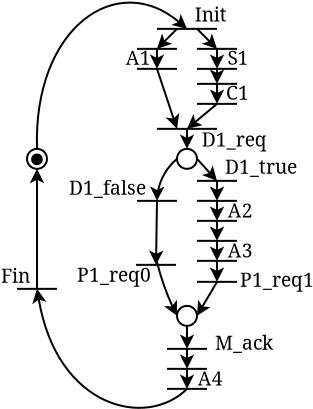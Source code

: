 <?xml version="1.0" encoding="UTF-8"?>
<dia:diagram xmlns:dia="http://www.lysator.liu.se/~alla/dia/">
  <dia:layer name="Background" visible="true">
    <dia:object type="Standard - Line" version="0" id="O0">
      <dia:attribute name="obj_pos">
        <dia:point val="21.5,7"/>
      </dia:attribute>
      <dia:attribute name="obj_bb">
        <dia:rectangle val="18.45,6.95;21.55,7.05"/>
      </dia:attribute>
      <dia:attribute name="conn_endpoints">
        <dia:point val="21.5,7"/>
        <dia:point val="18.5,7"/>
      </dia:attribute>
      <dia:attribute name="numcp">
        <dia:int val="1"/>
      </dia:attribute>
    </dia:object>
    <dia:object type="Standard - Line" version="0" id="O1">
      <dia:attribute name="obj_pos">
        <dia:point val="20,21.85"/>
      </dia:attribute>
      <dia:attribute name="obj_bb">
        <dia:rectangle val="19.5,21.8;20.5,23.05"/>
      </dia:attribute>
      <dia:attribute name="conn_endpoints">
        <dia:point val="20,21.85"/>
        <dia:point val="20,23"/>
      </dia:attribute>
      <dia:attribute name="numcp">
        <dia:int val="1"/>
      </dia:attribute>
      <dia:attribute name="end_arrow">
        <dia:enum val="22"/>
      </dia:attribute>
      <dia:attribute name="end_arrow_length">
        <dia:real val="0.5"/>
      </dia:attribute>
      <dia:attribute name="end_arrow_width">
        <dia:real val="0.5"/>
      </dia:attribute>
      <dia:connections>
        <dia:connection handle="0" to="O14" connection="0"/>
      </dia:connections>
    </dia:object>
    <dia:object type="Standard - Line" version="0" id="O2">
      <dia:attribute name="obj_pos">
        <dia:point val="19.5,7"/>
      </dia:attribute>
      <dia:attribute name="obj_bb">
        <dia:rectangle val="18.111,6.929;19.571,8.389"/>
      </dia:attribute>
      <dia:attribute name="conn_endpoints">
        <dia:point val="19.5,7"/>
        <dia:point val="18.5,8"/>
      </dia:attribute>
      <dia:attribute name="numcp">
        <dia:int val="1"/>
      </dia:attribute>
      <dia:attribute name="end_arrow">
        <dia:enum val="22"/>
      </dia:attribute>
      <dia:attribute name="end_arrow_length">
        <dia:real val="0.5"/>
      </dia:attribute>
      <dia:attribute name="end_arrow_width">
        <dia:real val="0.5"/>
      </dia:attribute>
      <dia:connections>
        <dia:connection handle="1" to="O3" connection="0"/>
      </dia:connections>
    </dia:object>
    <dia:object type="Standard - Line" version="0" id="O3">
      <dia:attribute name="obj_pos">
        <dia:point val="19.5,8"/>
      </dia:attribute>
      <dia:attribute name="obj_bb">
        <dia:rectangle val="17.45,7.95;19.55,8.05"/>
      </dia:attribute>
      <dia:attribute name="conn_endpoints">
        <dia:point val="19.5,8"/>
        <dia:point val="17.5,8"/>
      </dia:attribute>
      <dia:attribute name="numcp">
        <dia:int val="1"/>
      </dia:attribute>
    </dia:object>
    <dia:object type="Standard - Line" version="0" id="O4">
      <dia:attribute name="obj_pos">
        <dia:point val="18.5,8"/>
      </dia:attribute>
      <dia:attribute name="obj_bb">
        <dia:rectangle val="18,7.95;19,9.05"/>
      </dia:attribute>
      <dia:attribute name="conn_endpoints">
        <dia:point val="18.5,8"/>
        <dia:point val="18.5,9"/>
      </dia:attribute>
      <dia:attribute name="numcp">
        <dia:int val="1"/>
      </dia:attribute>
      <dia:attribute name="end_arrow">
        <dia:enum val="22"/>
      </dia:attribute>
      <dia:attribute name="end_arrow_length">
        <dia:real val="0.5"/>
      </dia:attribute>
      <dia:attribute name="end_arrow_width">
        <dia:real val="0.5"/>
      </dia:attribute>
      <dia:connections>
        <dia:connection handle="0" to="O3" connection="0"/>
        <dia:connection handle="1" to="O5" connection="0"/>
      </dia:connections>
    </dia:object>
    <dia:object type="Standard - Line" version="0" id="O5">
      <dia:attribute name="obj_pos">
        <dia:point val="19.5,9"/>
      </dia:attribute>
      <dia:attribute name="obj_bb">
        <dia:rectangle val="17.45,8.95;19.55,9.05"/>
      </dia:attribute>
      <dia:attribute name="conn_endpoints">
        <dia:point val="19.5,9"/>
        <dia:point val="17.5,9"/>
      </dia:attribute>
      <dia:attribute name="numcp">
        <dia:int val="1"/>
      </dia:attribute>
    </dia:object>
    <dia:object type="Standard - Line" version="0" id="O6">
      <dia:attribute name="obj_pos">
        <dia:point val="20.5,7"/>
      </dia:attribute>
      <dia:attribute name="obj_bb">
        <dia:rectangle val="20.429,6.929;21.889,8.389"/>
      </dia:attribute>
      <dia:attribute name="conn_endpoints">
        <dia:point val="20.5,7"/>
        <dia:point val="21.5,8"/>
      </dia:attribute>
      <dia:attribute name="numcp">
        <dia:int val="1"/>
      </dia:attribute>
      <dia:attribute name="end_arrow">
        <dia:enum val="22"/>
      </dia:attribute>
      <dia:attribute name="end_arrow_length">
        <dia:real val="0.5"/>
      </dia:attribute>
      <dia:attribute name="end_arrow_width">
        <dia:real val="0.5"/>
      </dia:attribute>
      <dia:connections>
        <dia:connection handle="1" to="O7" connection="0"/>
      </dia:connections>
    </dia:object>
    <dia:object type="Standard - Line" version="0" id="O7">
      <dia:attribute name="obj_pos">
        <dia:point val="22.5,8"/>
      </dia:attribute>
      <dia:attribute name="obj_bb">
        <dia:rectangle val="20.45,7.95;22.55,8.05"/>
      </dia:attribute>
      <dia:attribute name="conn_endpoints">
        <dia:point val="22.5,8"/>
        <dia:point val="20.5,8"/>
      </dia:attribute>
      <dia:attribute name="numcp">
        <dia:int val="1"/>
      </dia:attribute>
    </dia:object>
    <dia:object type="Standard - Line" version="0" id="O8">
      <dia:attribute name="obj_pos">
        <dia:point val="21.5,8"/>
      </dia:attribute>
      <dia:attribute name="obj_bb">
        <dia:rectangle val="21,7.95;22,9.05"/>
      </dia:attribute>
      <dia:attribute name="conn_endpoints">
        <dia:point val="21.5,8"/>
        <dia:point val="21.5,9"/>
      </dia:attribute>
      <dia:attribute name="numcp">
        <dia:int val="1"/>
      </dia:attribute>
      <dia:attribute name="end_arrow">
        <dia:enum val="22"/>
      </dia:attribute>
      <dia:attribute name="end_arrow_length">
        <dia:real val="0.5"/>
      </dia:attribute>
      <dia:attribute name="end_arrow_width">
        <dia:real val="0.5"/>
      </dia:attribute>
      <dia:connections>
        <dia:connection handle="0" to="O7" connection="0"/>
        <dia:connection handle="1" to="O9" connection="0"/>
      </dia:connections>
    </dia:object>
    <dia:object type="Standard - Line" version="0" id="O9">
      <dia:attribute name="obj_pos">
        <dia:point val="22.5,9"/>
      </dia:attribute>
      <dia:attribute name="obj_bb">
        <dia:rectangle val="20.45,8.95;22.55,9.05"/>
      </dia:attribute>
      <dia:attribute name="conn_endpoints">
        <dia:point val="22.5,9"/>
        <dia:point val="20.5,9"/>
      </dia:attribute>
      <dia:attribute name="numcp">
        <dia:int val="1"/>
      </dia:attribute>
    </dia:object>
    <dia:object type="Standard - Line" version="0" id="O10">
      <dia:attribute name="obj_pos">
        <dia:point val="21.5,9"/>
      </dia:attribute>
      <dia:attribute name="obj_bb">
        <dia:rectangle val="21,8.95;22,9.8"/>
      </dia:attribute>
      <dia:attribute name="conn_endpoints">
        <dia:point val="21.5,9"/>
        <dia:point val="21.5,9.75"/>
      </dia:attribute>
      <dia:attribute name="numcp">
        <dia:int val="1"/>
      </dia:attribute>
      <dia:attribute name="end_arrow">
        <dia:enum val="22"/>
      </dia:attribute>
      <dia:attribute name="end_arrow_length">
        <dia:real val="0.5"/>
      </dia:attribute>
      <dia:attribute name="end_arrow_width">
        <dia:real val="0.5"/>
      </dia:attribute>
      <dia:connections>
        <dia:connection handle="0" to="O9" connection="0"/>
        <dia:connection handle="1" to="O11" connection="0"/>
      </dia:connections>
    </dia:object>
    <dia:object type="Standard - Line" version="0" id="O11">
      <dia:attribute name="obj_pos">
        <dia:point val="22.5,9.75"/>
      </dia:attribute>
      <dia:attribute name="obj_bb">
        <dia:rectangle val="20.45,9.7;22.55,9.8"/>
      </dia:attribute>
      <dia:attribute name="conn_endpoints">
        <dia:point val="22.5,9.75"/>
        <dia:point val="20.5,9.75"/>
      </dia:attribute>
      <dia:attribute name="numcp">
        <dia:int val="1"/>
      </dia:attribute>
    </dia:object>
    <dia:object type="Standard - Line" version="0" id="O12">
      <dia:attribute name="obj_pos">
        <dia:point val="21.5,9.75"/>
      </dia:attribute>
      <dia:attribute name="obj_bb">
        <dia:rectangle val="21,9.7;22,10.8"/>
      </dia:attribute>
      <dia:attribute name="conn_endpoints">
        <dia:point val="21.5,9.75"/>
        <dia:point val="21.5,10.75"/>
      </dia:attribute>
      <dia:attribute name="numcp">
        <dia:int val="1"/>
      </dia:attribute>
      <dia:attribute name="end_arrow">
        <dia:enum val="22"/>
      </dia:attribute>
      <dia:attribute name="end_arrow_length">
        <dia:real val="0.5"/>
      </dia:attribute>
      <dia:attribute name="end_arrow_width">
        <dia:real val="0.5"/>
      </dia:attribute>
      <dia:connections>
        <dia:connection handle="0" to="O11" connection="0"/>
        <dia:connection handle="1" to="O44" connection="0"/>
      </dia:connections>
    </dia:object>
    <dia:object type="Standard - Line" version="0" id="O13">
      <dia:attribute name="obj_pos">
        <dia:point val="18.5,9"/>
      </dia:attribute>
      <dia:attribute name="obj_bb">
        <dia:rectangle val="18.437,8.937;19.99,12.206"/>
      </dia:attribute>
      <dia:attribute name="conn_endpoints">
        <dia:point val="18.5,9"/>
        <dia:point val="19.5,12"/>
      </dia:attribute>
      <dia:attribute name="numcp">
        <dia:int val="1"/>
      </dia:attribute>
      <dia:attribute name="end_arrow">
        <dia:enum val="22"/>
      </dia:attribute>
      <dia:attribute name="end_arrow_length">
        <dia:real val="0.5"/>
      </dia:attribute>
      <dia:attribute name="end_arrow_width">
        <dia:real val="0.5"/>
      </dia:attribute>
      <dia:connections>
        <dia:connection handle="0" to="O5" connection="0"/>
      </dia:connections>
    </dia:object>
    <dia:object type="Geometric - Perfect Circle" version="0" id="O14">
      <dia:attribute name="obj_pos">
        <dia:point val="19.5,20.85"/>
      </dia:attribute>
      <dia:attribute name="obj_bb">
        <dia:rectangle val="19.45,20.8;20.55,21.9"/>
      </dia:attribute>
      <dia:attribute name="elem_corner">
        <dia:point val="19.5,20.85"/>
      </dia:attribute>
      <dia:attribute name="elem_width">
        <dia:real val="1"/>
      </dia:attribute>
      <dia:attribute name="elem_height">
        <dia:real val="1"/>
      </dia:attribute>
      <dia:attribute name="line_width">
        <dia:real val="0.1"/>
      </dia:attribute>
      <dia:attribute name="line_colour">
        <dia:color val="#000000"/>
      </dia:attribute>
      <dia:attribute name="fill_colour">
        <dia:color val="#ffffff"/>
      </dia:attribute>
      <dia:attribute name="show_background">
        <dia:boolean val="true"/>
      </dia:attribute>
      <dia:attribute name="line_style">
        <dia:enum val="0"/>
        <dia:real val="1"/>
      </dia:attribute>
      <dia:attribute name="flip_horizontal">
        <dia:boolean val="false"/>
      </dia:attribute>
      <dia:attribute name="flip_vertical">
        <dia:boolean val="false"/>
      </dia:attribute>
    </dia:object>
    <dia:object type="Geometric - Perfect Circle" version="0" id="O15">
      <dia:attribute name="obj_pos">
        <dia:point val="19.5,13"/>
      </dia:attribute>
      <dia:attribute name="obj_bb">
        <dia:rectangle val="19.45,12.95;20.55,14.05"/>
      </dia:attribute>
      <dia:attribute name="elem_corner">
        <dia:point val="19.5,13"/>
      </dia:attribute>
      <dia:attribute name="elem_width">
        <dia:real val="1"/>
      </dia:attribute>
      <dia:attribute name="elem_height">
        <dia:real val="1"/>
      </dia:attribute>
      <dia:attribute name="line_width">
        <dia:real val="0.1"/>
      </dia:attribute>
      <dia:attribute name="line_colour">
        <dia:color val="#000000"/>
      </dia:attribute>
      <dia:attribute name="fill_colour">
        <dia:color val="#ffffff"/>
      </dia:attribute>
      <dia:attribute name="show_background">
        <dia:boolean val="true"/>
      </dia:attribute>
      <dia:attribute name="line_style">
        <dia:enum val="0"/>
        <dia:real val="1"/>
      </dia:attribute>
      <dia:attribute name="flip_horizontal">
        <dia:boolean val="false"/>
      </dia:attribute>
      <dia:attribute name="flip_vertical">
        <dia:boolean val="false"/>
      </dia:attribute>
    </dia:object>
    <dia:object type="Standard - Line" version="0" id="O16">
      <dia:attribute name="obj_pos">
        <dia:point val="20.5,13.5"/>
      </dia:attribute>
      <dia:attribute name="obj_bb">
        <dia:rectangle val="20.429,13.429;21.904,14.973"/>
      </dia:attribute>
      <dia:attribute name="conn_endpoints">
        <dia:point val="20.5,13.5"/>
        <dia:point val="21.5,14.6"/>
      </dia:attribute>
      <dia:attribute name="numcp">
        <dia:int val="1"/>
      </dia:attribute>
      <dia:attribute name="end_arrow">
        <dia:enum val="22"/>
      </dia:attribute>
      <dia:attribute name="end_arrow_length">
        <dia:real val="0.5"/>
      </dia:attribute>
      <dia:attribute name="end_arrow_width">
        <dia:real val="0.5"/>
      </dia:attribute>
      <dia:connections>
        <dia:connection handle="0" to="O15" connection="3"/>
        <dia:connection handle="1" to="O17" connection="0"/>
      </dia:connections>
    </dia:object>
    <dia:object type="Standard - Line" version="0" id="O17">
      <dia:attribute name="obj_pos">
        <dia:point val="22.5,14.6"/>
      </dia:attribute>
      <dia:attribute name="obj_bb">
        <dia:rectangle val="20.45,14.55;22.55,14.65"/>
      </dia:attribute>
      <dia:attribute name="conn_endpoints">
        <dia:point val="22.5,14.6"/>
        <dia:point val="20.5,14.6"/>
      </dia:attribute>
      <dia:attribute name="numcp">
        <dia:int val="1"/>
      </dia:attribute>
    </dia:object>
    <dia:object type="Standard - Line" version="0" id="O18">
      <dia:attribute name="obj_pos">
        <dia:point val="21.5,14.6"/>
      </dia:attribute>
      <dia:attribute name="obj_bb">
        <dia:rectangle val="21,14.55;22,15.65"/>
      </dia:attribute>
      <dia:attribute name="conn_endpoints">
        <dia:point val="21.5,14.6"/>
        <dia:point val="21.5,15.6"/>
      </dia:attribute>
      <dia:attribute name="numcp">
        <dia:int val="1"/>
      </dia:attribute>
      <dia:attribute name="end_arrow">
        <dia:enum val="22"/>
      </dia:attribute>
      <dia:attribute name="end_arrow_length">
        <dia:real val="0.5"/>
      </dia:attribute>
      <dia:attribute name="end_arrow_width">
        <dia:real val="0.5"/>
      </dia:attribute>
      <dia:connections>
        <dia:connection handle="0" to="O17" connection="0"/>
        <dia:connection handle="1" to="O19" connection="0"/>
      </dia:connections>
    </dia:object>
    <dia:object type="Standard - Line" version="0" id="O19">
      <dia:attribute name="obj_pos">
        <dia:point val="22.5,15.6"/>
      </dia:attribute>
      <dia:attribute name="obj_bb">
        <dia:rectangle val="20.45,15.55;22.55,15.65"/>
      </dia:attribute>
      <dia:attribute name="conn_endpoints">
        <dia:point val="22.5,15.6"/>
        <dia:point val="20.5,15.6"/>
      </dia:attribute>
      <dia:attribute name="numcp">
        <dia:int val="1"/>
      </dia:attribute>
    </dia:object>
    <dia:object type="Standard - Line" version="0" id="O20">
      <dia:attribute name="obj_pos">
        <dia:point val="21.5,16.6"/>
      </dia:attribute>
      <dia:attribute name="obj_bb">
        <dia:rectangle val="21,16.55;22,17.65"/>
      </dia:attribute>
      <dia:attribute name="conn_endpoints">
        <dia:point val="21.5,16.6"/>
        <dia:point val="21.5,17.6"/>
      </dia:attribute>
      <dia:attribute name="numcp">
        <dia:int val="1"/>
      </dia:attribute>
      <dia:attribute name="end_arrow">
        <dia:enum val="22"/>
      </dia:attribute>
      <dia:attribute name="end_arrow_length">
        <dia:real val="0.5"/>
      </dia:attribute>
      <dia:attribute name="end_arrow_width">
        <dia:real val="0.5"/>
      </dia:attribute>
      <dia:connections>
        <dia:connection handle="0" to="O33" connection="0"/>
        <dia:connection handle="1" to="O21" connection="0"/>
      </dia:connections>
    </dia:object>
    <dia:object type="Standard - Line" version="0" id="O21">
      <dia:attribute name="obj_pos">
        <dia:point val="22.5,17.6"/>
      </dia:attribute>
      <dia:attribute name="obj_bb">
        <dia:rectangle val="20.45,17.55;22.55,17.65"/>
      </dia:attribute>
      <dia:attribute name="conn_endpoints">
        <dia:point val="22.5,17.6"/>
        <dia:point val="20.5,17.6"/>
      </dia:attribute>
      <dia:attribute name="numcp">
        <dia:int val="1"/>
      </dia:attribute>
    </dia:object>
    <dia:object type="Standard - Line" version="0" id="O22">
      <dia:attribute name="obj_pos">
        <dia:point val="21.5,17.6"/>
      </dia:attribute>
      <dia:attribute name="obj_bb">
        <dia:rectangle val="21,17.55;22,18.65"/>
      </dia:attribute>
      <dia:attribute name="conn_endpoints">
        <dia:point val="21.5,17.6"/>
        <dia:point val="21.5,18.6"/>
      </dia:attribute>
      <dia:attribute name="numcp">
        <dia:int val="1"/>
      </dia:attribute>
      <dia:attribute name="end_arrow">
        <dia:enum val="22"/>
      </dia:attribute>
      <dia:attribute name="end_arrow_length">
        <dia:real val="0.5"/>
      </dia:attribute>
      <dia:attribute name="end_arrow_width">
        <dia:real val="0.5"/>
      </dia:attribute>
      <dia:connections>
        <dia:connection handle="0" to="O21" connection="0"/>
        <dia:connection handle="1" to="O23" connection="0"/>
      </dia:connections>
    </dia:object>
    <dia:object type="Standard - Line" version="0" id="O23">
      <dia:attribute name="obj_pos">
        <dia:point val="22.5,18.6"/>
      </dia:attribute>
      <dia:attribute name="obj_bb">
        <dia:rectangle val="20.45,18.55;22.55,18.65"/>
      </dia:attribute>
      <dia:attribute name="conn_endpoints">
        <dia:point val="22.5,18.6"/>
        <dia:point val="20.5,18.6"/>
      </dia:attribute>
      <dia:attribute name="numcp">
        <dia:int val="1"/>
      </dia:attribute>
    </dia:object>
    <dia:object type="Standard - Line" version="0" id="O24">
      <dia:attribute name="obj_pos">
        <dia:point val="21.5,18.6"/>
      </dia:attribute>
      <dia:attribute name="obj_bb">
        <dia:rectangle val="21,18.55;22,19.7"/>
      </dia:attribute>
      <dia:attribute name="conn_endpoints">
        <dia:point val="21.5,18.6"/>
        <dia:point val="21.5,19.65"/>
      </dia:attribute>
      <dia:attribute name="numcp">
        <dia:int val="1"/>
      </dia:attribute>
      <dia:attribute name="end_arrow">
        <dia:enum val="22"/>
      </dia:attribute>
      <dia:attribute name="end_arrow_length">
        <dia:real val="0.5"/>
      </dia:attribute>
      <dia:attribute name="end_arrow_width">
        <dia:real val="0.5"/>
      </dia:attribute>
      <dia:connections>
        <dia:connection handle="0" to="O23" connection="0"/>
        <dia:connection handle="1" to="O56" connection="0"/>
      </dia:connections>
    </dia:object>
    <dia:object type="Standard - Arc" version="0" id="O25">
      <dia:attribute name="obj_pos">
        <dia:point val="19.5,13.5"/>
      </dia:attribute>
      <dia:attribute name="obj_bb">
        <dia:rectangle val="18.027,13.433;19.567,15.86"/>
      </dia:attribute>
      <dia:attribute name="conn_endpoints">
        <dia:point val="19.5,13.5"/>
        <dia:point val="18.5,15.6"/>
      </dia:attribute>
      <dia:attribute name="curve_distance">
        <dia:real val="0.254"/>
      </dia:attribute>
      <dia:attribute name="end_arrow">
        <dia:enum val="22"/>
      </dia:attribute>
      <dia:attribute name="end_arrow_length">
        <dia:real val="0.5"/>
      </dia:attribute>
      <dia:attribute name="end_arrow_width">
        <dia:real val="0.5"/>
      </dia:attribute>
      <dia:connections>
        <dia:connection handle="0" to="O15" connection="2"/>
        <dia:connection handle="1" to="O30" connection="0"/>
      </dia:connections>
    </dia:object>
    <dia:object type="Standard - Line" version="0" id="O26">
      <dia:attribute name="obj_pos">
        <dia:point val="13.5,20"/>
      </dia:attribute>
      <dia:attribute name="obj_bb">
        <dia:rectangle val="11.45,19.95;13.55,20.05"/>
      </dia:attribute>
      <dia:attribute name="conn_endpoints">
        <dia:point val="13.5,20"/>
        <dia:point val="11.5,20"/>
      </dia:attribute>
      <dia:attribute name="numcp">
        <dia:int val="1"/>
      </dia:attribute>
    </dia:object>
    <dia:object type="Standard - Text" version="1" id="O27">
      <dia:attribute name="obj_pos">
        <dia:point val="17.55,8.8"/>
      </dia:attribute>
      <dia:attribute name="obj_bb">
        <dia:rectangle val="16.955,7.987;18.145,9.395"/>
      </dia:attribute>
      <dia:attribute name="text">
        <dia:composite type="text">
          <dia:attribute name="string">
            <dia:string>#A1#</dia:string>
          </dia:attribute>
          <dia:attribute name="font">
            <dia:font family="serif" style="0" name="Times-Roman"/>
          </dia:attribute>
          <dia:attribute name="height">
            <dia:real val="1.2"/>
          </dia:attribute>
          <dia:attribute name="pos">
            <dia:point val="17.55,8.8"/>
          </dia:attribute>
          <dia:attribute name="color">
            <dia:color val="#000000"/>
          </dia:attribute>
          <dia:attribute name="alignment">
            <dia:enum val="1"/>
          </dia:attribute>
        </dia:composite>
      </dia:attribute>
      <dia:attribute name="valign">
        <dia:enum val="3"/>
      </dia:attribute>
    </dia:object>
    <dia:object type="Standard - Text" version="1" id="O28">
      <dia:attribute name="obj_pos">
        <dia:point val="22.55,8.8"/>
      </dia:attribute>
      <dia:attribute name="obj_bb">
        <dia:rectangle val="21.971,7.987;23.129,9.395"/>
      </dia:attribute>
      <dia:attribute name="text">
        <dia:composite type="text">
          <dia:attribute name="string">
            <dia:string>#S1#</dia:string>
          </dia:attribute>
          <dia:attribute name="font">
            <dia:font family="serif" style="0" name="Times-Roman"/>
          </dia:attribute>
          <dia:attribute name="height">
            <dia:real val="1.2"/>
          </dia:attribute>
          <dia:attribute name="pos">
            <dia:point val="22.55,8.8"/>
          </dia:attribute>
          <dia:attribute name="color">
            <dia:color val="#000000"/>
          </dia:attribute>
          <dia:attribute name="alignment">
            <dia:enum val="1"/>
          </dia:attribute>
        </dia:composite>
      </dia:attribute>
      <dia:attribute name="valign">
        <dia:enum val="3"/>
      </dia:attribute>
    </dia:object>
    <dia:object type="Standard - Text" version="1" id="O29">
      <dia:attribute name="obj_pos">
        <dia:point val="21.95,10.55"/>
      </dia:attribute>
      <dia:attribute name="obj_bb">
        <dia:rectangle val="21.95,9.738;23.177,11.145"/>
      </dia:attribute>
      <dia:attribute name="text">
        <dia:composite type="text">
          <dia:attribute name="string">
            <dia:string>#C1#</dia:string>
          </dia:attribute>
          <dia:attribute name="font">
            <dia:font family="serif" style="0" name="Times-Roman"/>
          </dia:attribute>
          <dia:attribute name="height">
            <dia:real val="1.2"/>
          </dia:attribute>
          <dia:attribute name="pos">
            <dia:point val="21.95,10.55"/>
          </dia:attribute>
          <dia:attribute name="color">
            <dia:color val="#000000"/>
          </dia:attribute>
          <dia:attribute name="alignment">
            <dia:enum val="0"/>
          </dia:attribute>
        </dia:composite>
      </dia:attribute>
      <dia:attribute name="valign">
        <dia:enum val="3"/>
      </dia:attribute>
    </dia:object>
    <dia:object type="Standard - Line" version="0" id="O30">
      <dia:attribute name="obj_pos">
        <dia:point val="19.5,15.6"/>
      </dia:attribute>
      <dia:attribute name="obj_bb">
        <dia:rectangle val="17.45,15.55;19.55,15.65"/>
      </dia:attribute>
      <dia:attribute name="conn_endpoints">
        <dia:point val="19.5,15.6"/>
        <dia:point val="17.5,15.6"/>
      </dia:attribute>
      <dia:attribute name="numcp">
        <dia:int val="1"/>
      </dia:attribute>
    </dia:object>
    <dia:object type="Standard - Arc" version="0" id="O31">
      <dia:attribute name="obj_pos">
        <dia:point val="18.5,18.665"/>
      </dia:attribute>
      <dia:attribute name="obj_bb">
        <dia:rectangle val="18.436,18.601;19.986,21.571"/>
      </dia:attribute>
      <dia:attribute name="conn_endpoints">
        <dia:point val="18.5,18.665"/>
        <dia:point val="19.5,21.35"/>
      </dia:attribute>
      <dia:attribute name="curve_distance">
        <dia:real val="0.081"/>
      </dia:attribute>
      <dia:attribute name="end_arrow">
        <dia:enum val="22"/>
      </dia:attribute>
      <dia:attribute name="end_arrow_length">
        <dia:real val="0.5"/>
      </dia:attribute>
      <dia:attribute name="end_arrow_width">
        <dia:real val="0.5"/>
      </dia:attribute>
      <dia:connections>
        <dia:connection handle="1" to="O14" connection="2"/>
      </dia:connections>
    </dia:object>
    <dia:object type="Standard - Line" version="0" id="O32">
      <dia:attribute name="obj_pos">
        <dia:point val="21.5,15.6"/>
      </dia:attribute>
      <dia:attribute name="obj_bb">
        <dia:rectangle val="21,15.55;22,16.65"/>
      </dia:attribute>
      <dia:attribute name="conn_endpoints">
        <dia:point val="21.5,15.6"/>
        <dia:point val="21.5,16.6"/>
      </dia:attribute>
      <dia:attribute name="numcp">
        <dia:int val="1"/>
      </dia:attribute>
      <dia:attribute name="end_arrow">
        <dia:enum val="22"/>
      </dia:attribute>
      <dia:attribute name="end_arrow_length">
        <dia:real val="0.5"/>
      </dia:attribute>
      <dia:attribute name="end_arrow_width">
        <dia:real val="0.5"/>
      </dia:attribute>
      <dia:connections>
        <dia:connection handle="0" to="O19" connection="0"/>
        <dia:connection handle="1" to="O33" connection="0"/>
      </dia:connections>
    </dia:object>
    <dia:object type="Standard - Line" version="0" id="O33">
      <dia:attribute name="obj_pos">
        <dia:point val="22.5,16.6"/>
      </dia:attribute>
      <dia:attribute name="obj_bb">
        <dia:rectangle val="20.45,16.55;22.55,16.65"/>
      </dia:attribute>
      <dia:attribute name="conn_endpoints">
        <dia:point val="22.5,16.6"/>
        <dia:point val="20.5,16.6"/>
      </dia:attribute>
      <dia:attribute name="numcp">
        <dia:int val="1"/>
      </dia:attribute>
    </dia:object>
    <dia:object type="Standard - Text" version="1" id="O34">
      <dia:attribute name="obj_pos">
        <dia:point val="21.9,14.25"/>
      </dia:attribute>
      <dia:attribute name="obj_bb">
        <dia:rectangle val="21.9,13.438;25.448,14.845"/>
      </dia:attribute>
      <dia:attribute name="text">
        <dia:composite type="text">
          <dia:attribute name="string">
            <dia:string>#D1_true#</dia:string>
          </dia:attribute>
          <dia:attribute name="font">
            <dia:font family="serif" style="0" name="Times-Roman"/>
          </dia:attribute>
          <dia:attribute name="height">
            <dia:real val="1.2"/>
          </dia:attribute>
          <dia:attribute name="pos">
            <dia:point val="21.9,14.25"/>
          </dia:attribute>
          <dia:attribute name="color">
            <dia:color val="#000000"/>
          </dia:attribute>
          <dia:attribute name="alignment">
            <dia:enum val="0"/>
          </dia:attribute>
        </dia:composite>
      </dia:attribute>
      <dia:attribute name="valign">
        <dia:enum val="3"/>
      </dia:attribute>
    </dia:object>
    <dia:object type="Standard - Text" version="1" id="O35">
      <dia:attribute name="obj_pos">
        <dia:point val="17.95,15.3"/>
      </dia:attribute>
      <dia:attribute name="obj_bb">
        <dia:rectangle val="14.158,14.488;17.95,15.895"/>
      </dia:attribute>
      <dia:attribute name="text">
        <dia:composite type="text">
          <dia:attribute name="string">
            <dia:string>#D1_false#</dia:string>
          </dia:attribute>
          <dia:attribute name="font">
            <dia:font family="serif" style="0" name="Times-Roman"/>
          </dia:attribute>
          <dia:attribute name="height">
            <dia:real val="1.2"/>
          </dia:attribute>
          <dia:attribute name="pos">
            <dia:point val="17.95,15.3"/>
          </dia:attribute>
          <dia:attribute name="color">
            <dia:color val="#000000"/>
          </dia:attribute>
          <dia:attribute name="alignment">
            <dia:enum val="2"/>
          </dia:attribute>
        </dia:composite>
      </dia:attribute>
      <dia:attribute name="valign">
        <dia:enum val="3"/>
      </dia:attribute>
    </dia:object>
    <dia:object type="Standard - Text" version="1" id="O36">
      <dia:attribute name="obj_pos">
        <dia:point val="22.66,16.435"/>
      </dia:attribute>
      <dia:attribute name="obj_bb">
        <dia:rectangle val="22.065,15.623;23.255,17.03"/>
      </dia:attribute>
      <dia:attribute name="text">
        <dia:composite type="text">
          <dia:attribute name="string">
            <dia:string>#A2#</dia:string>
          </dia:attribute>
          <dia:attribute name="font">
            <dia:font family="serif" style="0" name="Times-Roman"/>
          </dia:attribute>
          <dia:attribute name="height">
            <dia:real val="1.2"/>
          </dia:attribute>
          <dia:attribute name="pos">
            <dia:point val="22.66,16.435"/>
          </dia:attribute>
          <dia:attribute name="color">
            <dia:color val="#000000"/>
          </dia:attribute>
          <dia:attribute name="alignment">
            <dia:enum val="1"/>
          </dia:attribute>
        </dia:composite>
      </dia:attribute>
      <dia:attribute name="valign">
        <dia:enum val="3"/>
      </dia:attribute>
    </dia:object>
    <dia:object type="Standard - Text" version="1" id="O37">
      <dia:attribute name="obj_pos">
        <dia:point val="22.66,18.435"/>
      </dia:attribute>
      <dia:attribute name="obj_bb">
        <dia:rectangle val="22.065,17.622;23.255,19.03"/>
      </dia:attribute>
      <dia:attribute name="text">
        <dia:composite type="text">
          <dia:attribute name="string">
            <dia:string>#A3#</dia:string>
          </dia:attribute>
          <dia:attribute name="font">
            <dia:font family="serif" style="0" name="Times-Roman"/>
          </dia:attribute>
          <dia:attribute name="height">
            <dia:real val="1.2"/>
          </dia:attribute>
          <dia:attribute name="pos">
            <dia:point val="22.66,18.435"/>
          </dia:attribute>
          <dia:attribute name="color">
            <dia:color val="#000000"/>
          </dia:attribute>
          <dia:attribute name="alignment">
            <dia:enum val="1"/>
          </dia:attribute>
        </dia:composite>
      </dia:attribute>
      <dia:attribute name="valign">
        <dia:enum val="3"/>
      </dia:attribute>
    </dia:object>
    <dia:object type="Standard - Text" version="1" id="O38">
      <dia:attribute name="obj_pos">
        <dia:point val="20.385,6.635"/>
      </dia:attribute>
      <dia:attribute name="obj_bb">
        <dia:rectangle val="20.385,5.822;21.925,7.23"/>
      </dia:attribute>
      <dia:attribute name="text">
        <dia:composite type="text">
          <dia:attribute name="string">
            <dia:string>#Init#</dia:string>
          </dia:attribute>
          <dia:attribute name="font">
            <dia:font family="serif" style="0" name="Times-Roman"/>
          </dia:attribute>
          <dia:attribute name="height">
            <dia:real val="1.2"/>
          </dia:attribute>
          <dia:attribute name="pos">
            <dia:point val="20.385,6.635"/>
          </dia:attribute>
          <dia:attribute name="color">
            <dia:color val="#000000"/>
          </dia:attribute>
          <dia:attribute name="alignment">
            <dia:enum val="0"/>
          </dia:attribute>
        </dia:composite>
      </dia:attribute>
      <dia:attribute name="valign">
        <dia:enum val="3"/>
      </dia:attribute>
    </dia:object>
    <dia:object type="Standard - Text" version="1" id="O39">
      <dia:attribute name="obj_pos">
        <dia:point val="10.7,19.7"/>
      </dia:attribute>
      <dia:attribute name="obj_bb">
        <dia:rectangle val="10.7,18.887;12.15,20.295"/>
      </dia:attribute>
      <dia:attribute name="text">
        <dia:composite type="text">
          <dia:attribute name="string">
            <dia:string>#Fin#</dia:string>
          </dia:attribute>
          <dia:attribute name="font">
            <dia:font family="serif" style="0" name="Times-Roman"/>
          </dia:attribute>
          <dia:attribute name="height">
            <dia:real val="1.2"/>
          </dia:attribute>
          <dia:attribute name="pos">
            <dia:point val="10.7,19.7"/>
          </dia:attribute>
          <dia:attribute name="color">
            <dia:color val="#000000"/>
          </dia:attribute>
          <dia:attribute name="alignment">
            <dia:enum val="0"/>
          </dia:attribute>
        </dia:composite>
      </dia:attribute>
      <dia:attribute name="valign">
        <dia:enum val="3"/>
      </dia:attribute>
    </dia:object>
    <dia:object type="Standard - BezierLine" version="0" id="O40">
      <dia:attribute name="obj_pos">
        <dia:point val="20,25"/>
      </dia:attribute>
      <dia:attribute name="obj_bb">
        <dia:rectangle val="11.999,19.869;20.071,25.986"/>
      </dia:attribute>
      <dia:attribute name="bez_points">
        <dia:point val="20,25"/>
        <dia:point val="18,27"/>
        <dia:point val="13.5,26"/>
        <dia:point val="12.5,20"/>
      </dia:attribute>
      <dia:attribute name="corner_types">
        <dia:enum val="0"/>
        <dia:enum val="0"/>
      </dia:attribute>
      <dia:attribute name="end_arrow">
        <dia:enum val="22"/>
      </dia:attribute>
      <dia:attribute name="end_arrow_length">
        <dia:real val="0.5"/>
      </dia:attribute>
      <dia:attribute name="end_arrow_width">
        <dia:real val="0.5"/>
      </dia:attribute>
      <dia:connections>
        <dia:connection handle="0" to="O53" connection="0"/>
        <dia:connection handle="3" to="O26" connection="0"/>
      </dia:connections>
    </dia:object>
    <dia:object type="Geometric - Perfect Circle" version="0" id="O41">
      <dia:attribute name="obj_pos">
        <dia:point val="12,13"/>
      </dia:attribute>
      <dia:attribute name="obj_bb">
        <dia:rectangle val="11.95,12.95;13.05,14.05"/>
      </dia:attribute>
      <dia:attribute name="elem_corner">
        <dia:point val="12,13"/>
      </dia:attribute>
      <dia:attribute name="elem_width">
        <dia:real val="1"/>
      </dia:attribute>
      <dia:attribute name="elem_height">
        <dia:real val="1"/>
      </dia:attribute>
      <dia:attribute name="line_width">
        <dia:real val="0.1"/>
      </dia:attribute>
      <dia:attribute name="line_colour">
        <dia:color val="#000000"/>
      </dia:attribute>
      <dia:attribute name="fill_colour">
        <dia:color val="#ffffff"/>
      </dia:attribute>
      <dia:attribute name="show_background">
        <dia:boolean val="true"/>
      </dia:attribute>
      <dia:attribute name="line_style">
        <dia:enum val="0"/>
        <dia:real val="1"/>
      </dia:attribute>
      <dia:attribute name="flip_horizontal">
        <dia:boolean val="false"/>
      </dia:attribute>
      <dia:attribute name="flip_vertical">
        <dia:boolean val="false"/>
      </dia:attribute>
    </dia:object>
    <dia:object type="Standard - Line" version="0" id="O42">
      <dia:attribute name="obj_pos">
        <dia:point val="12.5,20"/>
      </dia:attribute>
      <dia:attribute name="obj_bb">
        <dia:rectangle val="12,13.95;13,20.05"/>
      </dia:attribute>
      <dia:attribute name="conn_endpoints">
        <dia:point val="12.5,20"/>
        <dia:point val="12.5,14"/>
      </dia:attribute>
      <dia:attribute name="numcp">
        <dia:int val="1"/>
      </dia:attribute>
      <dia:attribute name="end_arrow">
        <dia:enum val="22"/>
      </dia:attribute>
      <dia:attribute name="end_arrow_length">
        <dia:real val="0.5"/>
      </dia:attribute>
      <dia:attribute name="end_arrow_width">
        <dia:real val="0.5"/>
      </dia:attribute>
      <dia:connections>
        <dia:connection handle="0" to="O26" connection="0"/>
        <dia:connection handle="1" to="O41" connection="0"/>
      </dia:connections>
    </dia:object>
    <dia:object type="Standard - BezierLine" version="0" id="O43">
      <dia:attribute name="obj_pos">
        <dia:point val="12.5,13"/>
      </dia:attribute>
      <dia:attribute name="obj_bb">
        <dia:rectangle val="12.443,5.765;20.363,13.052"/>
      </dia:attribute>
      <dia:attribute name="bez_points">
        <dia:point val="12.5,13"/>
        <dia:point val="12.3,6.95"/>
        <dia:point val="16.5,4"/>
        <dia:point val="20,7"/>
      </dia:attribute>
      <dia:attribute name="corner_types">
        <dia:enum val="0"/>
        <dia:enum val="0"/>
      </dia:attribute>
      <dia:attribute name="end_arrow">
        <dia:enum val="22"/>
      </dia:attribute>
      <dia:attribute name="end_arrow_length">
        <dia:real val="0.5"/>
      </dia:attribute>
      <dia:attribute name="end_arrow_width">
        <dia:real val="0.5"/>
      </dia:attribute>
      <dia:connections>
        <dia:connection handle="0" to="O41" connection="1"/>
        <dia:connection handle="3" to="O0" connection="0"/>
      </dia:connections>
    </dia:object>
    <dia:object type="Standard - Line" version="0" id="O44">
      <dia:attribute name="obj_pos">
        <dia:point val="22.5,10.75"/>
      </dia:attribute>
      <dia:attribute name="obj_bb">
        <dia:rectangle val="20.45,10.7;22.55,10.8"/>
      </dia:attribute>
      <dia:attribute name="conn_endpoints">
        <dia:point val="22.5,10.75"/>
        <dia:point val="20.5,10.75"/>
      </dia:attribute>
      <dia:attribute name="numcp">
        <dia:int val="1"/>
      </dia:attribute>
    </dia:object>
    <dia:object type="Standard - Line" version="0" id="O45">
      <dia:attribute name="obj_pos">
        <dia:point val="20,12"/>
      </dia:attribute>
      <dia:attribute name="obj_bb">
        <dia:rectangle val="19.5,11.95;20.5,13.05"/>
      </dia:attribute>
      <dia:attribute name="conn_endpoints">
        <dia:point val="20,12"/>
        <dia:point val="20,13"/>
      </dia:attribute>
      <dia:attribute name="numcp">
        <dia:int val="1"/>
      </dia:attribute>
      <dia:attribute name="end_arrow">
        <dia:enum val="22"/>
      </dia:attribute>
      <dia:attribute name="end_arrow_length">
        <dia:real val="0.5"/>
      </dia:attribute>
      <dia:attribute name="end_arrow_width">
        <dia:real val="0.5"/>
      </dia:attribute>
      <dia:connections>
        <dia:connection handle="0" to="O47" connection="0"/>
        <dia:connection handle="1" to="O15" connection="1"/>
      </dia:connections>
    </dia:object>
    <dia:object type="Standard - Line" version="0" id="O46">
      <dia:attribute name="obj_pos">
        <dia:point val="21.5,10.75"/>
      </dia:attribute>
      <dia:attribute name="obj_bb">
        <dia:rectangle val="19.642,10.68;21.57,12.416"/>
      </dia:attribute>
      <dia:attribute name="conn_endpoints">
        <dia:point val="21.5,10.75"/>
        <dia:point val="20,12"/>
      </dia:attribute>
      <dia:attribute name="numcp">
        <dia:int val="1"/>
      </dia:attribute>
      <dia:attribute name="end_arrow">
        <dia:enum val="22"/>
      </dia:attribute>
      <dia:attribute name="end_arrow_length">
        <dia:real val="0.5"/>
      </dia:attribute>
      <dia:attribute name="end_arrow_width">
        <dia:real val="0.5"/>
      </dia:attribute>
      <dia:connections>
        <dia:connection handle="0" to="O44" connection="0"/>
        <dia:connection handle="1" to="O47" connection="0"/>
      </dia:connections>
    </dia:object>
    <dia:object type="Standard - Line" version="0" id="O47">
      <dia:attribute name="obj_pos">
        <dia:point val="21.5,12"/>
      </dia:attribute>
      <dia:attribute name="obj_bb">
        <dia:rectangle val="18.45,11.95;21.55,12.05"/>
      </dia:attribute>
      <dia:attribute name="conn_endpoints">
        <dia:point val="21.5,12"/>
        <dia:point val="18.5,12"/>
      </dia:attribute>
      <dia:attribute name="numcp">
        <dia:int val="1"/>
      </dia:attribute>
    </dia:object>
    <dia:object type="Standard - Text" version="1" id="O48">
      <dia:attribute name="obj_pos">
        <dia:point val="20.735,12.885"/>
      </dia:attribute>
      <dia:attribute name="obj_bb">
        <dia:rectangle val="20.735,12.072;23.927,13.48"/>
      </dia:attribute>
      <dia:attribute name="text">
        <dia:composite type="text">
          <dia:attribute name="string">
            <dia:string>#D1_req#</dia:string>
          </dia:attribute>
          <dia:attribute name="font">
            <dia:font family="serif" style="0" name="Times-Roman"/>
          </dia:attribute>
          <dia:attribute name="height">
            <dia:real val="1.2"/>
          </dia:attribute>
          <dia:attribute name="pos">
            <dia:point val="20.735,12.885"/>
          </dia:attribute>
          <dia:attribute name="color">
            <dia:color val="#000000"/>
          </dia:attribute>
          <dia:attribute name="alignment">
            <dia:enum val="0"/>
          </dia:attribute>
        </dia:composite>
      </dia:attribute>
      <dia:attribute name="valign">
        <dia:enum val="3"/>
      </dia:attribute>
    </dia:object>
    <dia:object type="Geometric - Perfect Circle" version="0" id="O49">
      <dia:attribute name="obj_pos">
        <dia:point val="12.257,13.285"/>
      </dia:attribute>
      <dia:attribute name="obj_bb">
        <dia:rectangle val="12.207,13.235;12.786,13.814"/>
      </dia:attribute>
      <dia:attribute name="elem_corner">
        <dia:point val="12.257,13.285"/>
      </dia:attribute>
      <dia:attribute name="elem_width">
        <dia:real val="0.479"/>
      </dia:attribute>
      <dia:attribute name="elem_height">
        <dia:real val="0.479"/>
      </dia:attribute>
      <dia:attribute name="line_width">
        <dia:real val="0.1"/>
      </dia:attribute>
      <dia:attribute name="line_colour">
        <dia:color val="#000000"/>
      </dia:attribute>
      <dia:attribute name="fill_colour">
        <dia:color val="#000000"/>
      </dia:attribute>
      <dia:attribute name="show_background">
        <dia:boolean val="true"/>
      </dia:attribute>
      <dia:attribute name="line_style">
        <dia:enum val="0"/>
        <dia:real val="1"/>
      </dia:attribute>
      <dia:attribute name="flip_horizontal">
        <dia:boolean val="false"/>
      </dia:attribute>
      <dia:attribute name="flip_vertical">
        <dia:boolean val="false"/>
      </dia:attribute>
    </dia:object>
    <dia:object type="Standard - Line" version="0" id="O50">
      <dia:attribute name="obj_pos">
        <dia:point val="21.5,19.65"/>
      </dia:attribute>
      <dia:attribute name="obj_bb">
        <dia:rectangle val="20.044,19.582;21.568,21.647"/>
      </dia:attribute>
      <dia:attribute name="conn_endpoints">
        <dia:point val="21.5,19.65"/>
        <dia:point val="20.5,21.35"/>
      </dia:attribute>
      <dia:attribute name="numcp">
        <dia:int val="1"/>
      </dia:attribute>
      <dia:attribute name="end_arrow">
        <dia:enum val="22"/>
      </dia:attribute>
      <dia:attribute name="end_arrow_length">
        <dia:real val="0.5"/>
      </dia:attribute>
      <dia:attribute name="end_arrow_width">
        <dia:real val="0.5"/>
      </dia:attribute>
      <dia:connections>
        <dia:connection handle="0" to="O56" connection="0"/>
        <dia:connection handle="1" to="O14" connection="3"/>
      </dia:connections>
    </dia:object>
    <dia:object type="Standard - Line" version="0" id="O51">
      <dia:attribute name="obj_pos">
        <dia:point val="21,24"/>
      </dia:attribute>
      <dia:attribute name="obj_bb">
        <dia:rectangle val="18.95,23.95;21.05,24.05"/>
      </dia:attribute>
      <dia:attribute name="conn_endpoints">
        <dia:point val="21,24"/>
        <dia:point val="19,24"/>
      </dia:attribute>
      <dia:attribute name="numcp">
        <dia:int val="1"/>
      </dia:attribute>
    </dia:object>
    <dia:object type="Standard - Line" version="0" id="O52">
      <dia:attribute name="obj_pos">
        <dia:point val="20,24"/>
      </dia:attribute>
      <dia:attribute name="obj_bb">
        <dia:rectangle val="19.5,23.95;20.5,25.05"/>
      </dia:attribute>
      <dia:attribute name="conn_endpoints">
        <dia:point val="20,24"/>
        <dia:point val="20,25"/>
      </dia:attribute>
      <dia:attribute name="numcp">
        <dia:int val="1"/>
      </dia:attribute>
      <dia:attribute name="end_arrow">
        <dia:enum val="22"/>
      </dia:attribute>
      <dia:attribute name="end_arrow_length">
        <dia:real val="0.5"/>
      </dia:attribute>
      <dia:attribute name="end_arrow_width">
        <dia:real val="0.5"/>
      </dia:attribute>
      <dia:connections>
        <dia:connection handle="0" to="O51" connection="0"/>
        <dia:connection handle="1" to="O53" connection="0"/>
      </dia:connections>
    </dia:object>
    <dia:object type="Standard - Line" version="0" id="O53">
      <dia:attribute name="obj_pos">
        <dia:point val="21,25"/>
      </dia:attribute>
      <dia:attribute name="obj_bb">
        <dia:rectangle val="18.95,24.95;21.05,25.05"/>
      </dia:attribute>
      <dia:attribute name="conn_endpoints">
        <dia:point val="21,25"/>
        <dia:point val="19,25"/>
      </dia:attribute>
      <dia:attribute name="numcp">
        <dia:int val="1"/>
      </dia:attribute>
    </dia:object>
    <dia:object type="Standard - Text" version="1" id="O54">
      <dia:attribute name="obj_pos">
        <dia:point val="21.16,24.835"/>
      </dia:attribute>
      <dia:attribute name="obj_bb">
        <dia:rectangle val="20.565,24.023;21.755,25.43"/>
      </dia:attribute>
      <dia:attribute name="text">
        <dia:composite type="text">
          <dia:attribute name="string">
            <dia:string>#A4#</dia:string>
          </dia:attribute>
          <dia:attribute name="font">
            <dia:font family="serif" style="0" name="Times-Roman"/>
          </dia:attribute>
          <dia:attribute name="height">
            <dia:real val="1.2"/>
          </dia:attribute>
          <dia:attribute name="pos">
            <dia:point val="21.16,24.835"/>
          </dia:attribute>
          <dia:attribute name="color">
            <dia:color val="#000000"/>
          </dia:attribute>
          <dia:attribute name="alignment">
            <dia:enum val="1"/>
          </dia:attribute>
        </dia:composite>
      </dia:attribute>
      <dia:attribute name="valign">
        <dia:enum val="3"/>
      </dia:attribute>
    </dia:object>
    <dia:object type="Standard - Line" version="0" id="O55">
      <dia:attribute name="obj_pos">
        <dia:point val="19.45,18.8"/>
      </dia:attribute>
      <dia:attribute name="obj_bb">
        <dia:rectangle val="17.4,18.75;19.5,18.85"/>
      </dia:attribute>
      <dia:attribute name="conn_endpoints">
        <dia:point val="19.45,18.8"/>
        <dia:point val="17.45,18.8"/>
      </dia:attribute>
      <dia:attribute name="numcp">
        <dia:int val="1"/>
      </dia:attribute>
    </dia:object>
    <dia:object type="Standard - Line" version="0" id="O56">
      <dia:attribute name="obj_pos">
        <dia:point val="22.5,19.65"/>
      </dia:attribute>
      <dia:attribute name="obj_bb">
        <dia:rectangle val="20.45,19.6;22.55,19.7"/>
      </dia:attribute>
      <dia:attribute name="conn_endpoints">
        <dia:point val="22.5,19.65"/>
        <dia:point val="20.5,19.65"/>
      </dia:attribute>
      <dia:attribute name="numcp">
        <dia:int val="1"/>
      </dia:attribute>
    </dia:object>
    <dia:object type="Standard - Text" version="1" id="O57">
      <dia:attribute name="obj_pos">
        <dia:point val="22.65,19.9"/>
      </dia:attribute>
      <dia:attribute name="obj_bb">
        <dia:rectangle val="22.65,19.087;26.288,20.495"/>
      </dia:attribute>
      <dia:attribute name="text">
        <dia:composite type="text">
          <dia:attribute name="string">
            <dia:string>#P1_req1#</dia:string>
          </dia:attribute>
          <dia:attribute name="font">
            <dia:font family="serif" style="0" name="Times-Roman"/>
          </dia:attribute>
          <dia:attribute name="height">
            <dia:real val="1.2"/>
          </dia:attribute>
          <dia:attribute name="pos">
            <dia:point val="22.65,19.9"/>
          </dia:attribute>
          <dia:attribute name="color">
            <dia:color val="#000000"/>
          </dia:attribute>
          <dia:attribute name="alignment">
            <dia:enum val="0"/>
          </dia:attribute>
        </dia:composite>
      </dia:attribute>
      <dia:attribute name="valign">
        <dia:enum val="3"/>
      </dia:attribute>
    </dia:object>
    <dia:object type="Standard - Text" version="1" id="O58">
      <dia:attribute name="obj_pos">
        <dia:point val="18.2,19.65"/>
      </dia:attribute>
      <dia:attribute name="obj_bb">
        <dia:rectangle val="14.562,18.837;18.2,20.245"/>
      </dia:attribute>
      <dia:attribute name="text">
        <dia:composite type="text">
          <dia:attribute name="string">
            <dia:string>#P1_req0#</dia:string>
          </dia:attribute>
          <dia:attribute name="font">
            <dia:font family="serif" style="0" name="Times-Roman"/>
          </dia:attribute>
          <dia:attribute name="height">
            <dia:real val="1.2"/>
          </dia:attribute>
          <dia:attribute name="pos">
            <dia:point val="18.2,19.65"/>
          </dia:attribute>
          <dia:attribute name="color">
            <dia:color val="#000000"/>
          </dia:attribute>
          <dia:attribute name="alignment">
            <dia:enum val="2"/>
          </dia:attribute>
        </dia:composite>
      </dia:attribute>
      <dia:attribute name="valign">
        <dia:enum val="3"/>
      </dia:attribute>
    </dia:object>
    <dia:object type="Standard - Line" version="0" id="O59">
      <dia:attribute name="obj_pos">
        <dia:point val="18.5,15.6"/>
      </dia:attribute>
      <dia:attribute name="obj_bb">
        <dia:rectangle val="17.949,15.549;18.951,18.858"/>
      </dia:attribute>
      <dia:attribute name="conn_endpoints">
        <dia:point val="18.5,15.6"/>
        <dia:point val="18.45,18.8"/>
      </dia:attribute>
      <dia:attribute name="numcp">
        <dia:int val="1"/>
      </dia:attribute>
      <dia:attribute name="end_arrow">
        <dia:enum val="22"/>
      </dia:attribute>
      <dia:attribute name="end_arrow_length">
        <dia:real val="0.5"/>
      </dia:attribute>
      <dia:attribute name="end_arrow_width">
        <dia:real val="0.5"/>
      </dia:attribute>
      <dia:connections>
        <dia:connection handle="0" to="O30" connection="0"/>
        <dia:connection handle="1" to="O55" connection="0"/>
      </dia:connections>
    </dia:object>
    <dia:object type="Standard - Line" version="0" id="O60">
      <dia:attribute name="obj_pos">
        <dia:point val="21,23"/>
      </dia:attribute>
      <dia:attribute name="obj_bb">
        <dia:rectangle val="18.95,22.95;21.05,23.05"/>
      </dia:attribute>
      <dia:attribute name="conn_endpoints">
        <dia:point val="21,23"/>
        <dia:point val="19,23"/>
      </dia:attribute>
      <dia:attribute name="numcp">
        <dia:int val="1"/>
      </dia:attribute>
    </dia:object>
    <dia:object type="Standard - Line" version="0" id="O61">
      <dia:attribute name="obj_pos">
        <dia:point val="20,23"/>
      </dia:attribute>
      <dia:attribute name="obj_bb">
        <dia:rectangle val="19.5,22.95;20.5,24.05"/>
      </dia:attribute>
      <dia:attribute name="conn_endpoints">
        <dia:point val="20,23"/>
        <dia:point val="20,24"/>
      </dia:attribute>
      <dia:attribute name="numcp">
        <dia:int val="1"/>
      </dia:attribute>
      <dia:attribute name="end_arrow">
        <dia:enum val="22"/>
      </dia:attribute>
      <dia:attribute name="end_arrow_length">
        <dia:real val="0.5"/>
      </dia:attribute>
      <dia:attribute name="end_arrow_width">
        <dia:real val="0.5"/>
      </dia:attribute>
      <dia:connections>
        <dia:connection handle="0" to="O60" connection="0"/>
        <dia:connection handle="1" to="O51" connection="0"/>
      </dia:connections>
    </dia:object>
    <dia:object type="Standard - Text" version="1" id="O62">
      <dia:attribute name="obj_pos">
        <dia:point val="21.4,23.05"/>
      </dia:attribute>
      <dia:attribute name="obj_bb">
        <dia:rectangle val="21.4,22.238;24.275,23.645"/>
      </dia:attribute>
      <dia:attribute name="text">
        <dia:composite type="text">
          <dia:attribute name="string">
            <dia:string>#M_ack#</dia:string>
          </dia:attribute>
          <dia:attribute name="font">
            <dia:font family="serif" style="0" name="Times-Roman"/>
          </dia:attribute>
          <dia:attribute name="height">
            <dia:real val="1.2"/>
          </dia:attribute>
          <dia:attribute name="pos">
            <dia:point val="21.4,23.05"/>
          </dia:attribute>
          <dia:attribute name="color">
            <dia:color val="#000000"/>
          </dia:attribute>
          <dia:attribute name="alignment">
            <dia:enum val="0"/>
          </dia:attribute>
        </dia:composite>
      </dia:attribute>
      <dia:attribute name="valign">
        <dia:enum val="3"/>
      </dia:attribute>
    </dia:object>
    <dia:object type="Standard - Text" version="1" id="O63">
      <dia:attribute name="obj_pos">
        <dia:point val="13.2,5.95"/>
      </dia:attribute>
      <dia:attribute name="obj_bb">
        <dia:rectangle val="13.2,5.55;13.2,6.75"/>
      </dia:attribute>
      <dia:attribute name="text">
        <dia:composite type="text">
          <dia:attribute name="string">
            <dia:string>##</dia:string>
          </dia:attribute>
          <dia:attribute name="font">
            <dia:font family="sans" style="0" name="Helvetica"/>
          </dia:attribute>
          <dia:attribute name="height">
            <dia:real val="0.8"/>
          </dia:attribute>
          <dia:attribute name="pos">
            <dia:point val="13.2,5.95"/>
          </dia:attribute>
          <dia:attribute name="color">
            <dia:color val="#000000"/>
          </dia:attribute>
          <dia:attribute name="alignment">
            <dia:enum val="0"/>
          </dia:attribute>
        </dia:composite>
      </dia:attribute>
      <dia:attribute name="valign">
        <dia:enum val="3"/>
      </dia:attribute>
    </dia:object>
  </dia:layer>
</dia:diagram>
